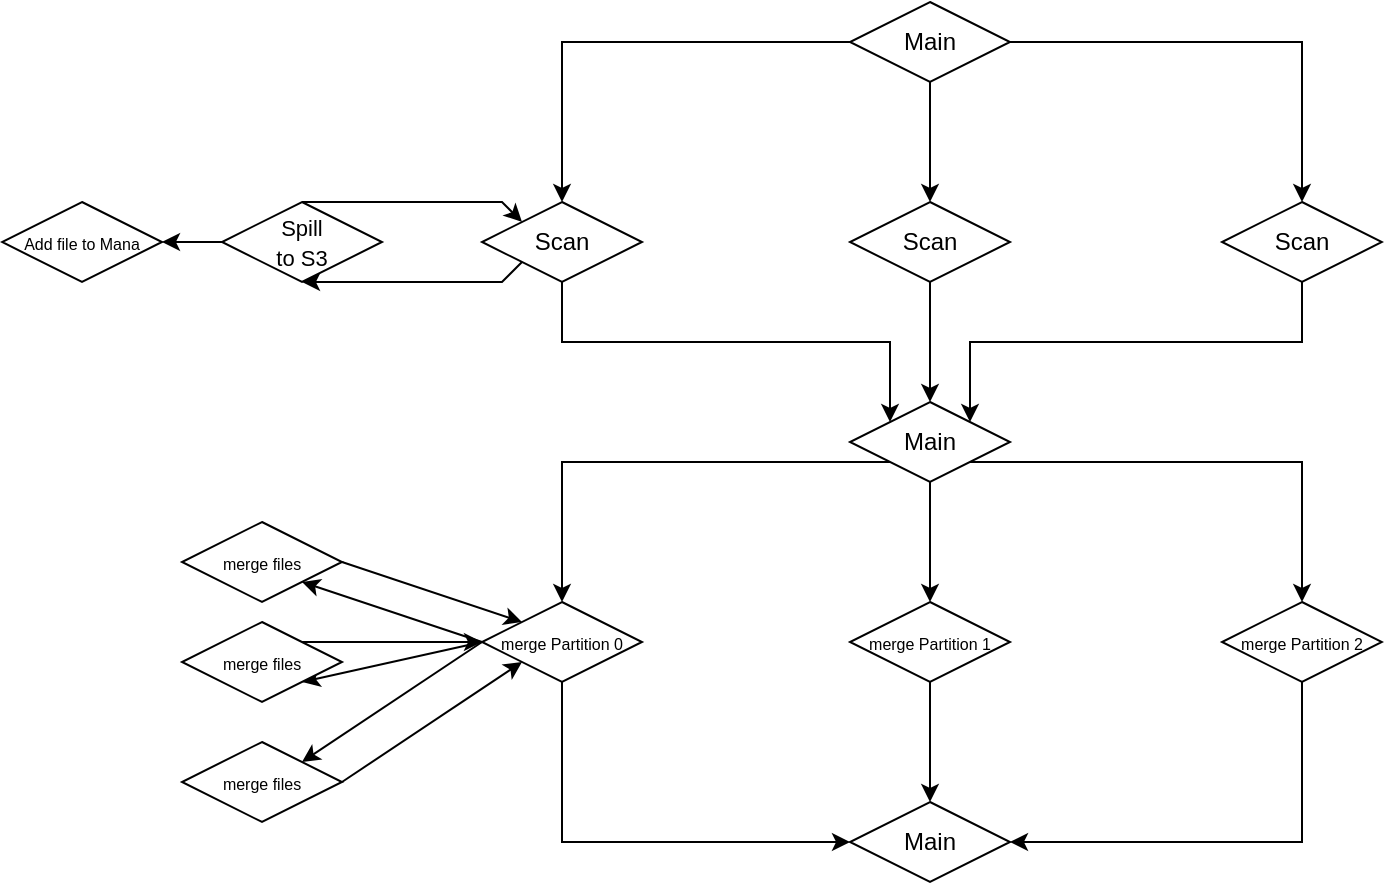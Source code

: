 <mxfile version="26.0.5">
  <diagram name="Seite-1" id="KU---IKWdj9QZMLpcKR2">
    <mxGraphModel dx="2122" dy="486" grid="1" gridSize="10" guides="1" tooltips="1" connect="1" arrows="1" fold="1" page="1" pageScale="1" pageWidth="827" pageHeight="1169" math="0" shadow="0">
      <root>
        <mxCell id="0" />
        <mxCell id="1" parent="0" />
        <mxCell id="ZJUDYs6P_OA5Siq6tx2q-1" value="Main" style="rhombus;whiteSpace=wrap;html=1;" vertex="1" parent="1">
          <mxGeometry x="374" y="40" width="80" height="40" as="geometry" />
        </mxCell>
        <mxCell id="ZJUDYs6P_OA5Siq6tx2q-2" value="" style="endArrow=classic;html=1;rounded=0;exitX=0;exitY=0.5;exitDx=0;exitDy=0;entryX=0.5;entryY=0;entryDx=0;entryDy=0;" edge="1" parent="1" source="ZJUDYs6P_OA5Siq6tx2q-1" target="ZJUDYs6P_OA5Siq6tx2q-6">
          <mxGeometry width="50" height="50" relative="1" as="geometry">
            <mxPoint x="200" y="210" as="sourcePoint" />
            <mxPoint x="230" y="140" as="targetPoint" />
            <Array as="points">
              <mxPoint x="230" y="60" />
            </Array>
          </mxGeometry>
        </mxCell>
        <mxCell id="ZJUDYs6P_OA5Siq6tx2q-3" value="" style="endArrow=classic;html=1;rounded=0;exitX=1;exitY=0.5;exitDx=0;exitDy=0;entryX=0.5;entryY=0;entryDx=0;entryDy=0;" edge="1" parent="1" source="ZJUDYs6P_OA5Siq6tx2q-1" target="ZJUDYs6P_OA5Siq6tx2q-9">
          <mxGeometry width="50" height="50" relative="1" as="geometry">
            <mxPoint x="564" y="80" as="sourcePoint" />
            <mxPoint x="490" y="130" as="targetPoint" />
            <Array as="points">
              <mxPoint x="600" y="60" />
            </Array>
          </mxGeometry>
        </mxCell>
        <mxCell id="ZJUDYs6P_OA5Siq6tx2q-4" value="" style="endArrow=classic;html=1;rounded=0;exitX=0.5;exitY=1;exitDx=0;exitDy=0;entryX=0.5;entryY=0;entryDx=0;entryDy=0;" edge="1" parent="1" source="ZJUDYs6P_OA5Siq6tx2q-1" target="ZJUDYs6P_OA5Siq6tx2q-7">
          <mxGeometry width="50" height="50" relative="1" as="geometry">
            <mxPoint x="390" y="300" as="sourcePoint" />
            <mxPoint x="414" y="130" as="targetPoint" />
          </mxGeometry>
        </mxCell>
        <mxCell id="ZJUDYs6P_OA5Siq6tx2q-20" style="edgeStyle=orthogonalEdgeStyle;rounded=0;orthogonalLoop=1;jettySize=auto;html=1;entryX=0;entryY=0;entryDx=0;entryDy=0;exitX=0.5;exitY=1;exitDx=0;exitDy=0;" edge="1" parent="1" source="ZJUDYs6P_OA5Siq6tx2q-6" target="ZJUDYs6P_OA5Siq6tx2q-18">
          <mxGeometry relative="1" as="geometry" />
        </mxCell>
        <mxCell id="ZJUDYs6P_OA5Siq6tx2q-6" value="Scan" style="rhombus;whiteSpace=wrap;html=1;" vertex="1" parent="1">
          <mxGeometry x="190" y="140" width="80" height="40" as="geometry" />
        </mxCell>
        <mxCell id="ZJUDYs6P_OA5Siq6tx2q-19" style="edgeStyle=orthogonalEdgeStyle;rounded=0;orthogonalLoop=1;jettySize=auto;html=1;entryX=0.5;entryY=0;entryDx=0;entryDy=0;" edge="1" parent="1" source="ZJUDYs6P_OA5Siq6tx2q-7" target="ZJUDYs6P_OA5Siq6tx2q-18">
          <mxGeometry relative="1" as="geometry" />
        </mxCell>
        <mxCell id="ZJUDYs6P_OA5Siq6tx2q-7" value="Scan" style="rhombus;whiteSpace=wrap;html=1;" vertex="1" parent="1">
          <mxGeometry x="374" y="140" width="80" height="40" as="geometry" />
        </mxCell>
        <mxCell id="ZJUDYs6P_OA5Siq6tx2q-21" style="edgeStyle=orthogonalEdgeStyle;rounded=0;orthogonalLoop=1;jettySize=auto;html=1;entryX=1;entryY=0;entryDx=0;entryDy=0;exitX=0.5;exitY=1;exitDx=0;exitDy=0;" edge="1" parent="1" source="ZJUDYs6P_OA5Siq6tx2q-9" target="ZJUDYs6P_OA5Siq6tx2q-18">
          <mxGeometry relative="1" as="geometry" />
        </mxCell>
        <mxCell id="ZJUDYs6P_OA5Siq6tx2q-9" value="Scan" style="rhombus;whiteSpace=wrap;html=1;" vertex="1" parent="1">
          <mxGeometry x="560" y="140" width="80" height="40" as="geometry" />
        </mxCell>
        <mxCell id="ZJUDYs6P_OA5Siq6tx2q-11" value="" style="endArrow=classic;html=1;rounded=0;exitX=0;exitY=1;exitDx=0;exitDy=0;entryX=0.5;entryY=1;entryDx=0;entryDy=0;" edge="1" parent="1" source="ZJUDYs6P_OA5Siq6tx2q-6" target="ZJUDYs6P_OA5Siq6tx2q-12">
          <mxGeometry width="50" height="50" relative="1" as="geometry">
            <mxPoint x="100" y="260" as="sourcePoint" />
            <mxPoint x="140" y="160" as="targetPoint" />
            <Array as="points">
              <mxPoint x="200" y="180" />
            </Array>
          </mxGeometry>
        </mxCell>
        <mxCell id="ZJUDYs6P_OA5Siq6tx2q-17" value="" style="edgeStyle=orthogonalEdgeStyle;rounded=0;orthogonalLoop=1;jettySize=auto;html=1;" edge="1" parent="1" source="ZJUDYs6P_OA5Siq6tx2q-12" target="ZJUDYs6P_OA5Siq6tx2q-15">
          <mxGeometry relative="1" as="geometry" />
        </mxCell>
        <mxCell id="ZJUDYs6P_OA5Siq6tx2q-12" value="&lt;font style=&quot;font-size: 11px;&quot;&gt;Spill&lt;/font&gt;&lt;div&gt;&lt;font style=&quot;font-size: 11px;&quot;&gt;to S3&lt;/font&gt;&lt;/div&gt;" style="rhombus;whiteSpace=wrap;html=1;" vertex="1" parent="1">
          <mxGeometry x="60" y="140" width="80" height="40" as="geometry" />
        </mxCell>
        <mxCell id="ZJUDYs6P_OA5Siq6tx2q-13" value="" style="endArrow=classic;html=1;rounded=0;exitX=0.5;exitY=0;exitDx=0;exitDy=0;entryX=0;entryY=0;entryDx=0;entryDy=0;" edge="1" parent="1" source="ZJUDYs6P_OA5Siq6tx2q-12" target="ZJUDYs6P_OA5Siq6tx2q-6">
          <mxGeometry width="50" height="50" relative="1" as="geometry">
            <mxPoint x="340" y="240" as="sourcePoint" />
            <mxPoint x="390" y="190" as="targetPoint" />
            <Array as="points">
              <mxPoint x="200" y="140" />
            </Array>
          </mxGeometry>
        </mxCell>
        <mxCell id="ZJUDYs6P_OA5Siq6tx2q-15" value="&lt;font style=&quot;font-size: 8px;&quot;&gt;Add file to Mana&lt;/font&gt;" style="rhombus;whiteSpace=wrap;html=1;" vertex="1" parent="1">
          <mxGeometry x="-50" y="140" width="80" height="40" as="geometry" />
        </mxCell>
        <mxCell id="ZJUDYs6P_OA5Siq6tx2q-18" value="Main" style="rhombus;whiteSpace=wrap;html=1;" vertex="1" parent="1">
          <mxGeometry x="374" y="240" width="80" height="40" as="geometry" />
        </mxCell>
        <mxCell id="ZJUDYs6P_OA5Siq6tx2q-24" value="" style="endArrow=classic;html=1;rounded=0;exitX=0;exitY=1;exitDx=0;exitDy=0;entryX=0.5;entryY=0;entryDx=0;entryDy=0;" edge="1" source="ZJUDYs6P_OA5Siq6tx2q-18" parent="1" target="ZJUDYs6P_OA5Siq6tx2q-33">
          <mxGeometry width="50" height="50" relative="1" as="geometry">
            <mxPoint x="374" y="330" as="sourcePoint" />
            <mxPoint x="230" y="410" as="targetPoint" />
            <Array as="points">
              <mxPoint x="230" y="270" />
            </Array>
          </mxGeometry>
        </mxCell>
        <mxCell id="ZJUDYs6P_OA5Siq6tx2q-25" value="" style="endArrow=classic;html=1;rounded=0;exitX=1;exitY=1;exitDx=0;exitDy=0;entryX=0.5;entryY=0;entryDx=0;entryDy=0;" edge="1" source="ZJUDYs6P_OA5Siq6tx2q-18" target="ZJUDYs6P_OA5Siq6tx2q-31" parent="1">
          <mxGeometry width="50" height="50" relative="1" as="geometry">
            <mxPoint x="454" y="330" as="sourcePoint" />
            <mxPoint x="490" y="400" as="targetPoint" />
            <Array as="points">
              <mxPoint x="600" y="270" />
            </Array>
          </mxGeometry>
        </mxCell>
        <mxCell id="ZJUDYs6P_OA5Siq6tx2q-26" value="" style="endArrow=classic;html=1;rounded=0;exitX=0.5;exitY=1;exitDx=0;exitDy=0;entryX=0.5;entryY=0;entryDx=0;entryDy=0;" edge="1" source="ZJUDYs6P_OA5Siq6tx2q-18" target="ZJUDYs6P_OA5Siq6tx2q-29" parent="1">
          <mxGeometry width="50" height="50" relative="1" as="geometry">
            <mxPoint x="414" y="350" as="sourcePoint" />
            <mxPoint x="414" y="400" as="targetPoint" />
          </mxGeometry>
        </mxCell>
        <mxCell id="ZJUDYs6P_OA5Siq6tx2q-27" style="edgeStyle=orthogonalEdgeStyle;rounded=0;orthogonalLoop=1;jettySize=auto;html=1;entryX=0;entryY=0.5;entryDx=0;entryDy=0;exitX=0.5;exitY=1;exitDx=0;exitDy=0;" edge="1" target="ZJUDYs6P_OA5Siq6tx2q-32" parent="1" source="ZJUDYs6P_OA5Siq6tx2q-33">
          <mxGeometry relative="1" as="geometry">
            <mxPoint x="230" y="380" as="sourcePoint" />
          </mxGeometry>
        </mxCell>
        <mxCell id="ZJUDYs6P_OA5Siq6tx2q-28" style="edgeStyle=orthogonalEdgeStyle;rounded=0;orthogonalLoop=1;jettySize=auto;html=1;entryX=0.5;entryY=0;entryDx=0;entryDy=0;" edge="1" source="ZJUDYs6P_OA5Siq6tx2q-29" target="ZJUDYs6P_OA5Siq6tx2q-32" parent="1">
          <mxGeometry relative="1" as="geometry" />
        </mxCell>
        <mxCell id="ZJUDYs6P_OA5Siq6tx2q-29" value="&lt;font style=&quot;font-size: 8px;&quot;&gt;merge Partition 1&lt;/font&gt;" style="rhombus;whiteSpace=wrap;html=1;" vertex="1" parent="1">
          <mxGeometry x="374" y="340" width="80" height="40" as="geometry" />
        </mxCell>
        <mxCell id="ZJUDYs6P_OA5Siq6tx2q-30" style="edgeStyle=orthogonalEdgeStyle;rounded=0;orthogonalLoop=1;jettySize=auto;html=1;entryX=1;entryY=0.5;entryDx=0;entryDy=0;exitX=0.5;exitY=1;exitDx=0;exitDy=0;" edge="1" source="ZJUDYs6P_OA5Siq6tx2q-31" target="ZJUDYs6P_OA5Siq6tx2q-32" parent="1">
          <mxGeometry relative="1" as="geometry" />
        </mxCell>
        <mxCell id="ZJUDYs6P_OA5Siq6tx2q-31" value="&lt;font style=&quot;font-size: 8px;&quot;&gt;merge Partition 2&lt;/font&gt;" style="rhombus;whiteSpace=wrap;html=1;" vertex="1" parent="1">
          <mxGeometry x="560" y="340" width="80" height="40" as="geometry" />
        </mxCell>
        <mxCell id="ZJUDYs6P_OA5Siq6tx2q-32" value="Main" style="rhombus;whiteSpace=wrap;html=1;" vertex="1" parent="1">
          <mxGeometry x="374" y="440" width="80" height="40" as="geometry" />
        </mxCell>
        <mxCell id="ZJUDYs6P_OA5Siq6tx2q-33" value="&lt;font style=&quot;font-size: 8px;&quot;&gt;merge Partition 0&lt;/font&gt;" style="rhombus;whiteSpace=wrap;html=1;" vertex="1" parent="1">
          <mxGeometry x="190" y="340" width="80" height="40" as="geometry" />
        </mxCell>
        <mxCell id="ZJUDYs6P_OA5Siq6tx2q-34" value="" style="endArrow=classic;html=1;rounded=0;entryX=1;entryY=1;entryDx=0;entryDy=0;exitX=0;exitY=0.5;exitDx=0;exitDy=0;" edge="1" parent="1" source="ZJUDYs6P_OA5Siq6tx2q-33" target="ZJUDYs6P_OA5Siq6tx2q-35">
          <mxGeometry width="50" height="50" relative="1" as="geometry">
            <mxPoint x="110" y="430" as="sourcePoint" />
            <mxPoint x="160" y="380" as="targetPoint" />
            <Array as="points" />
          </mxGeometry>
        </mxCell>
        <mxCell id="ZJUDYs6P_OA5Siq6tx2q-35" value="&lt;font style=&quot;font-size: 8px;&quot;&gt;merge files&lt;/font&gt;" style="rhombus;whiteSpace=wrap;html=1;" vertex="1" parent="1">
          <mxGeometry x="40" y="300" width="80" height="40" as="geometry" />
        </mxCell>
        <mxCell id="ZJUDYs6P_OA5Siq6tx2q-37" value="" style="endArrow=classic;html=1;rounded=0;exitX=1;exitY=0.5;exitDx=0;exitDy=0;entryX=0;entryY=0;entryDx=0;entryDy=0;" edge="1" parent="1" source="ZJUDYs6P_OA5Siq6tx2q-35" target="ZJUDYs6P_OA5Siq6tx2q-33">
          <mxGeometry width="50" height="50" relative="1" as="geometry">
            <mxPoint x="260" y="370" as="sourcePoint" />
            <mxPoint x="310" y="320" as="targetPoint" />
            <Array as="points" />
          </mxGeometry>
        </mxCell>
        <mxCell id="ZJUDYs6P_OA5Siq6tx2q-38" value="" style="endArrow=classic;html=1;rounded=0;entryX=1;entryY=1;entryDx=0;entryDy=0;exitX=0;exitY=0.5;exitDx=0;exitDy=0;" edge="1" target="ZJUDYs6P_OA5Siq6tx2q-39" parent="1" source="ZJUDYs6P_OA5Siq6tx2q-33">
          <mxGeometry width="50" height="50" relative="1" as="geometry">
            <mxPoint x="220" y="380" as="sourcePoint" />
            <mxPoint x="170" y="390" as="targetPoint" />
            <Array as="points" />
          </mxGeometry>
        </mxCell>
        <mxCell id="ZJUDYs6P_OA5Siq6tx2q-39" value="&lt;font style=&quot;font-size: 8px;&quot;&gt;merge files&lt;/font&gt;" style="rhombus;whiteSpace=wrap;html=1;" vertex="1" parent="1">
          <mxGeometry x="40" y="350" width="80" height="40" as="geometry" />
        </mxCell>
        <mxCell id="ZJUDYs6P_OA5Siq6tx2q-40" value="" style="endArrow=classic;html=1;rounded=0;exitX=1;exitY=0;exitDx=0;exitDy=0;entryX=0;entryY=0.5;entryDx=0;entryDy=0;" edge="1" source="ZJUDYs6P_OA5Siq6tx2q-39" parent="1" target="ZJUDYs6P_OA5Siq6tx2q-33">
          <mxGeometry width="50" height="50" relative="1" as="geometry">
            <mxPoint x="270" y="380" as="sourcePoint" />
            <mxPoint x="220" y="360" as="targetPoint" />
            <Array as="points" />
          </mxGeometry>
        </mxCell>
        <mxCell id="ZJUDYs6P_OA5Siq6tx2q-41" value="" style="endArrow=classic;html=1;rounded=0;entryX=1;entryY=0;entryDx=0;entryDy=0;" edge="1" target="ZJUDYs6P_OA5Siq6tx2q-42" parent="1">
          <mxGeometry width="50" height="50" relative="1" as="geometry">
            <mxPoint x="190" y="360" as="sourcePoint" />
            <mxPoint x="140" y="470" as="targetPoint" />
            <Array as="points" />
          </mxGeometry>
        </mxCell>
        <mxCell id="ZJUDYs6P_OA5Siq6tx2q-42" value="&lt;font style=&quot;font-size: 8px;&quot;&gt;merge files&lt;/font&gt;" style="rhombus;whiteSpace=wrap;html=1;" vertex="1" parent="1">
          <mxGeometry x="40" y="410" width="80" height="40" as="geometry" />
        </mxCell>
        <mxCell id="ZJUDYs6P_OA5Siq6tx2q-43" value="" style="endArrow=classic;html=1;rounded=0;exitX=1;exitY=0.5;exitDx=0;exitDy=0;entryX=0;entryY=1;entryDx=0;entryDy=0;" edge="1" source="ZJUDYs6P_OA5Siq6tx2q-42" parent="1" target="ZJUDYs6P_OA5Siq6tx2q-33">
          <mxGeometry width="50" height="50" relative="1" as="geometry">
            <mxPoint x="240" y="460" as="sourcePoint" />
            <mxPoint x="190" y="440" as="targetPoint" />
            <Array as="points" />
          </mxGeometry>
        </mxCell>
      </root>
    </mxGraphModel>
  </diagram>
</mxfile>
